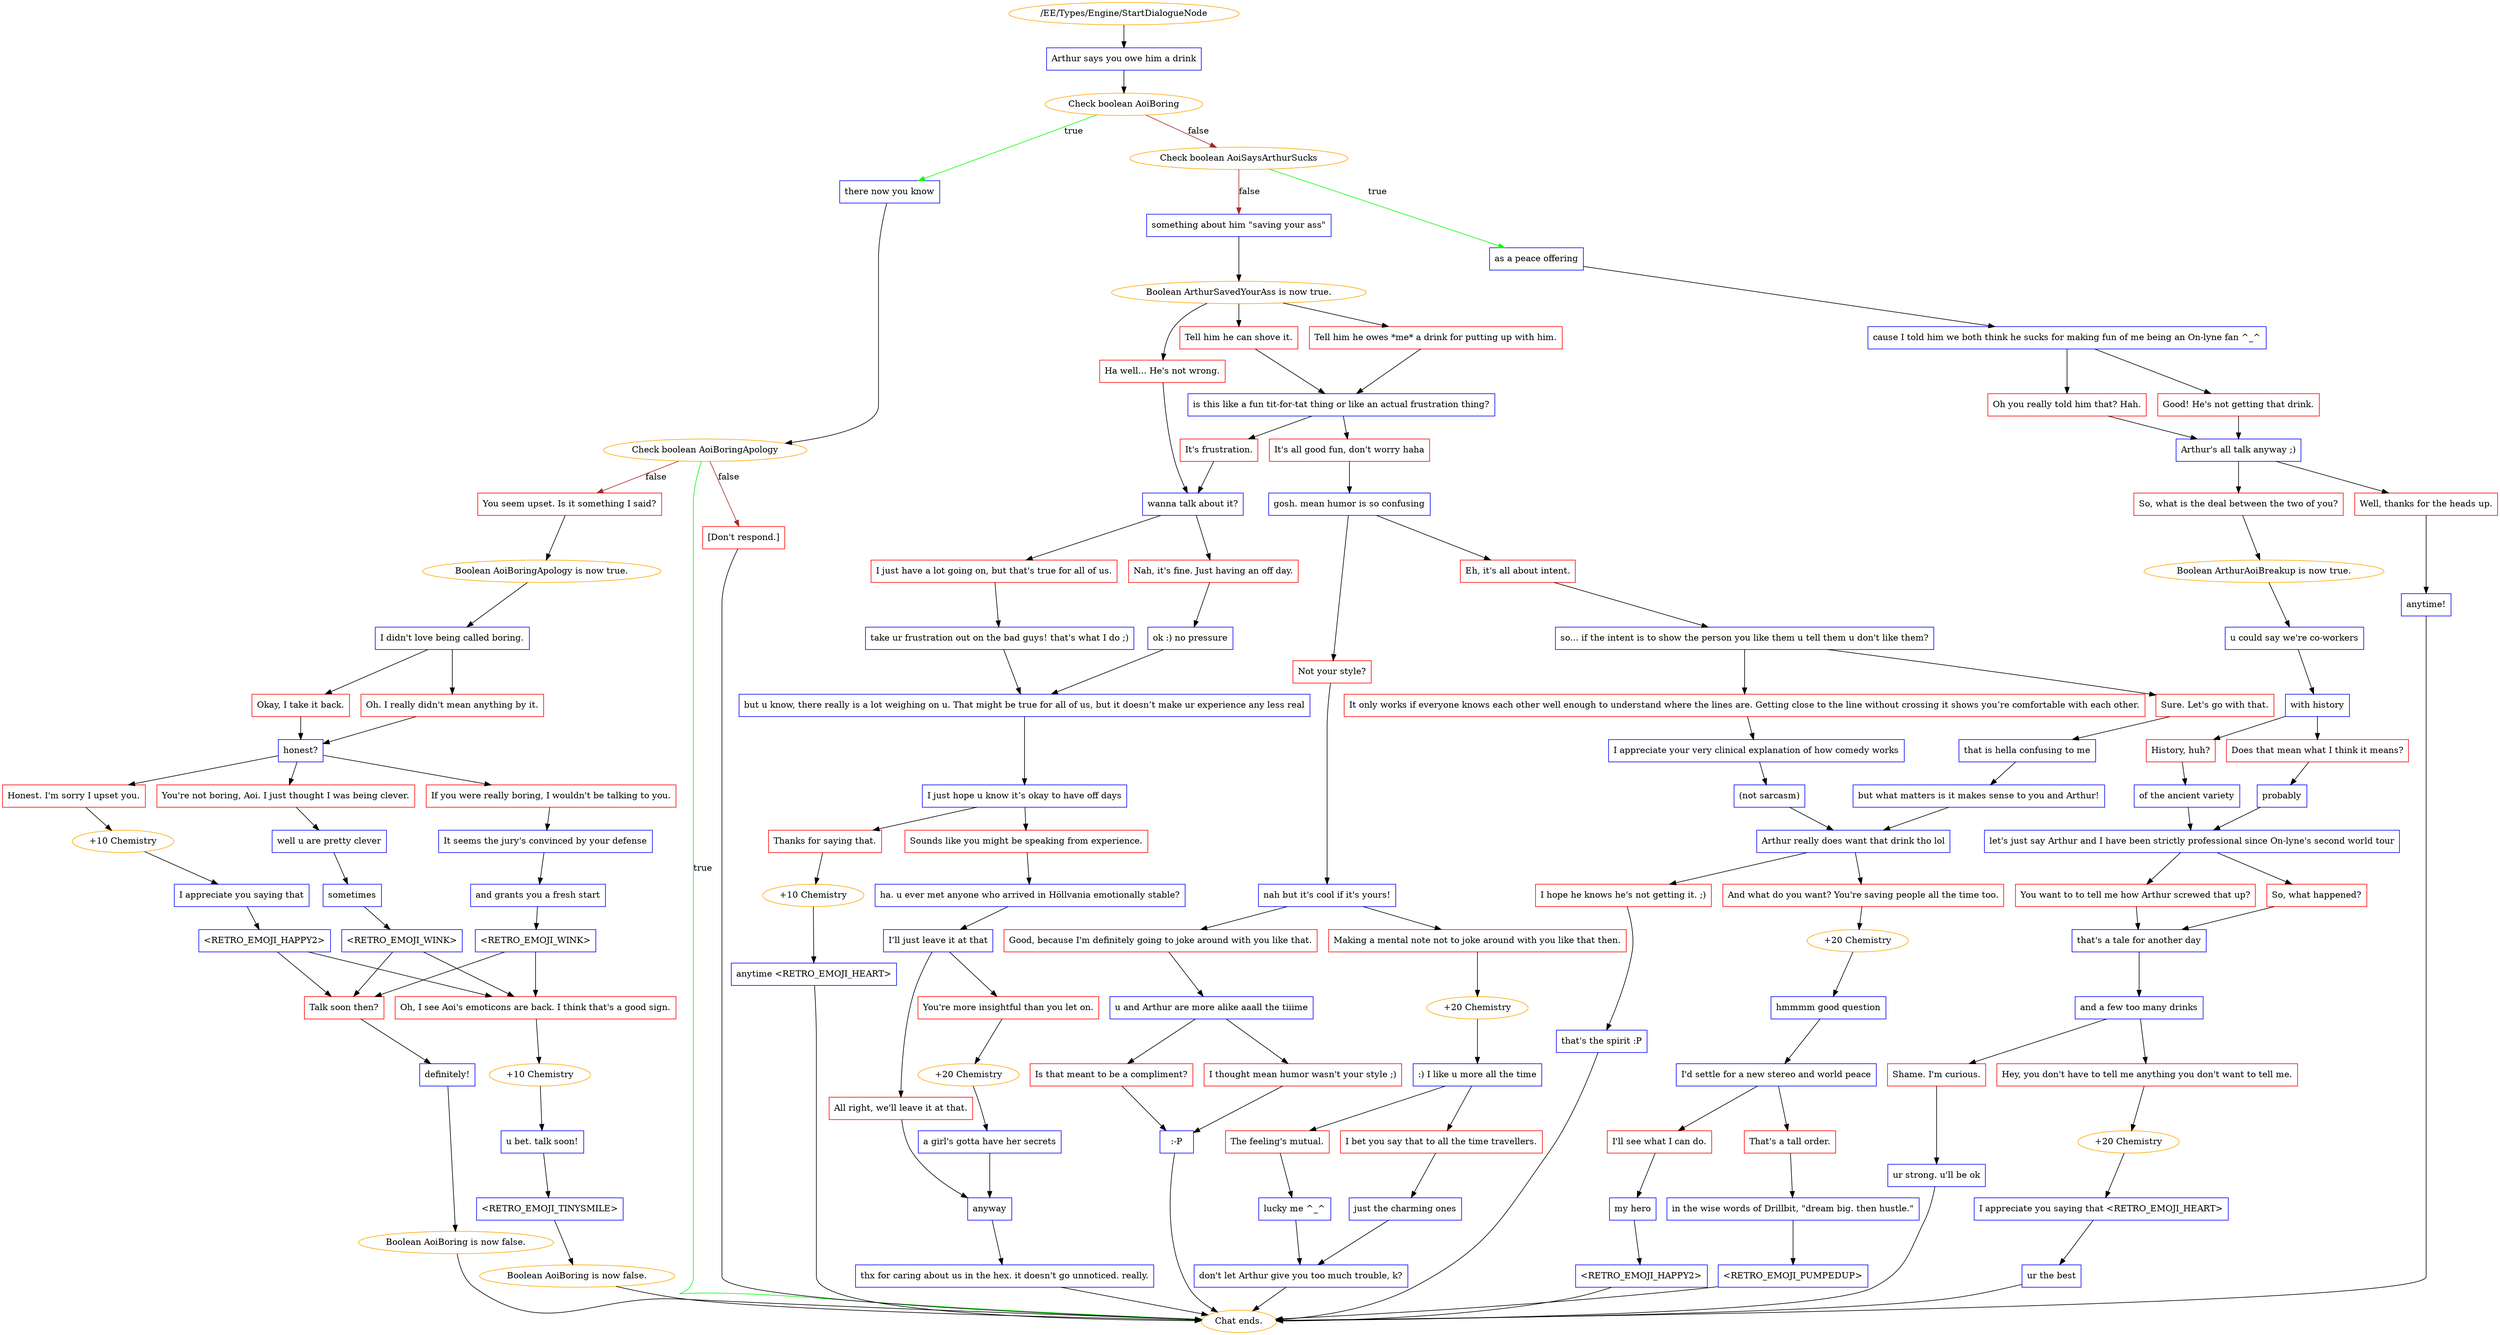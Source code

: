 digraph {
	636 [label="/EE/Types/Engine/StartDialogueNode",color=orange];
		636 -> 656;
	656 [label="Arthur says you owe him a drink",shape=box,color=blue];
		656 -> 658;
	658 [label="Check boolean AoiBoring",color=orange];
		658 -> 642 [label=true,color=green];
		658 -> 672 [label=false,color=brown];
	642 [label="there now you know",shape=box,color=blue];
		642 -> 638;
	672 [label="Check boolean AoiSaysArthurSucks",color=orange];
		672 -> 673 [label=true,color=green];
		672 -> 674 [label=false,color=brown];
	638 [label="Check boolean AoiBoringApology",color=orange];
		638 -> "Chat ends." [label=true,color=green];
		638 -> 648 [label=false,color=brown];
		638 -> 657 [label=false,color=brown];
	673 [label="as a peace offering",shape=box,color=blue];
		673 -> 675;
	674 [label="something about him \"saving your ass\"",shape=box,color=blue];
		674 -> 676;
	"Chat ends." [color=orange];
	648 [label="You seem upset. Is it something I said?",shape=box,color=red];
		648 -> 654;
	657 [label="[Don't respond.]",shape=box,color=red];
		657 -> "Chat ends.";
	675 [label="cause I told him we both think he sucks for making fun of me being an On-lyne fan ^_^",shape=box,color=blue];
		675 -> 677;
		675 -> 678;
	676 [label="Boolean ArthurSavedYourAss is now true.",color=orange];
		676 -> 704;
		676 -> 705;
		676 -> 706;
	654 [label="Boolean AoiBoringApology is now true.",color=orange];
		654 -> 671;
	"Chat ends." [color=orange];
	677 [label="Good! He's not getting that drink.",shape=box,color=red];
		677 -> 679;
	678 [label="Oh you really told him that? Hah.",shape=box,color=red];
		678 -> 679;
	704 [label="Ha well... He's not wrong.",shape=box,color=red];
		704 -> 710;
	705 [label="Tell him he can shove it.",shape=box,color=red];
		705 -> 707;
	706 [label="Tell him he owes *me* a drink for putting up with him.",shape=box,color=red];
		706 -> 707;
	671 [label="I didn't love being called boring.",shape=box,color=blue];
		671 -> 647;
		671 -> 660;
	679 [label="Arthur's all talk anyway ;)",shape=box,color=blue];
		679 -> 681;
		679 -> 682;
	710 [label="wanna talk about it?",shape=box,color=blue];
		710 -> 712;
		710 -> 713;
	707 [label="is this like a fun tit-for-tat thing or like an actual frustration thing?",shape=box,color=blue];
		707 -> 708;
		707 -> 709;
	647 [label="Oh. I really didn't mean anything by it.",shape=box,color=red];
		647 -> 653;
	660 [label="Okay, I take it back.",shape=box,color=red];
		660 -> 653;
	681 [label="Well, thanks for the heads up.",shape=box,color=red];
		681 -> 680;
	682 [label="So, what is the deal between the two of you?",shape=box,color=red];
		682 -> 683;
	712 [label="Nah, it's fine. Just having an off day.",shape=box,color=red];
		712 -> 721;
	713 [label="I just have a lot going on, but that's true for all of us.",shape=box,color=red];
		713 -> 720;
	708 [label="It's frustration.",shape=box,color=red];
		708 -> 710;
	709 [label="It's all good fun, don't worry haha",shape=box,color=red];
		709 -> 711;
	653 [label="honest?",shape=box,color=blue];
		653 -> 646;
		653 -> 644;
		653 -> 667;
	680 [label="anytime!",shape=box,color=blue];
		680 -> "Chat ends.";
	683 [label="Boolean ArthurAoiBreakup is now true.",color=orange];
		683 -> 685;
	721 [label="ok :) no pressure",shape=box,color=blue];
		721 -> 722;
	720 [label="take ur frustration out on the bad guys! that's what I do ;)",shape=box,color=blue];
		720 -> 722;
	711 [label="gosh. mean humor is so confusing",shape=box,color=blue];
		711 -> 714;
		711 -> 715;
	646 [label="Honest. I'm sorry I upset you.",shape=box,color=red];
		646 -> 655;
	644 [label="You're not boring, Aoi. I just thought I was being clever.",shape=box,color=red];
		644 -> 668;
	667 [label="If you were really boring, I wouldn't be talking to you.",shape=box,color=red];
		667 -> 640;
	"Chat ends." [color=orange];
	685 [label="u could say we're co-workers",shape=box,color=blue];
		685 -> 686;
	722 [label="but u know, there really is a lot weighing on u. That might be true for all of us, but it doesn’t make ur experience any less real",shape=box,color=blue];
		722 -> 723;
	714 [label="Not your style?",shape=box,color=red];
		714 -> 716;
	715 [label="Eh, it's all about intent.",shape=box,color=red];
		715 -> 717;
	655 [label="+10 Chemistry",color=orange];
		655 -> 662;
	668 [label="well u are pretty clever",shape=box,color=blue];
		668 -> 663;
	640 [label="It seems the jury's convinced by your defense",shape=box,color=blue];
		640 -> 643;
	686 [label="with history",shape=box,color=blue];
		686 -> 687;
		686 -> 688;
	723 [label="I just hope u know it’s okay to have off days",shape=box,color=blue];
		723 -> 729;
		723 -> 730;
	716 [label="nah but it's cool if it's yours!",shape=box,color=blue];
		716 -> 724;
		716 -> 725;
	717 [label="so... if the intent is to show the person you like them u tell them u don't like them?",shape=box,color=blue];
		717 -> 718;
		717 -> 719;
	662 [label="I appreciate you saying that",shape=box,color=blue];
		662 -> 652;
	663 [label="sometimes",shape=box,color=blue];
		663 -> 651;
	643 [label="and grants you a fresh start",shape=box,color=blue];
		643 -> 670;
	687 [label="Does that mean what I think it means?",shape=box,color=red];
		687 -> 689;
	688 [label="History, huh?",shape=box,color=red];
		688 -> 690;
	729 [label="Thanks for saying that.",shape=box,color=red];
		729 -> 736;
	730 [label="Sounds like you might be speaking from experience.",shape=box,color=red];
		730 -> 738;
	724 [label="Making a mental note not to joke around with you like that then.",shape=box,color=red];
		724 -> 728;
	725 [label="Good, because I'm definitely going to joke around with you like that.",shape=box,color=red];
		725 -> 727;
	718 [label="It only works if everyone knows each other well enough to understand where the lines are. Getting close to the line without crossing it shows you’re comfortable with each other.",shape=box,color=red];
		718 -> 747;
	719 [label="Sure. Let's go with that.",shape=box,color=red];
		719 -> 748;
	652 [label="<RETRO_EMOJI_HAPPY2>",shape=box,color=blue];
		652 -> 645;
		652 -> 661;
	651 [label="<RETRO_EMOJI_WINK>",shape=box,color=blue];
		651 -> 645;
		651 -> 661;
	670 [label="<RETRO_EMOJI_WINK>",shape=box,color=blue];
		670 -> 645;
		670 -> 661;
	689 [label="probably",shape=box,color=blue];
		689 -> 691;
	690 [label="of the ancient variety",shape=box,color=blue];
		690 -> 691;
	736 [label="+10 Chemistry",color=orange];
		736 -> 735;
	738 [label="ha. u ever met anyone who arrived in Höllvania emotionally stable?",shape=box,color=blue];
		738 -> 739;
	728 [label="+20 Chemistry",color=orange];
		728 -> 726;
	727 [label="u and Arthur are more alike aaall the tiiime",shape=box,color=blue];
		727 -> 731;
		727 -> 732;
	747 [label="I appreciate your very clinical explanation of how comedy works",shape=box,color=blue];
		747 -> 749;
	748 [label="that is hella confusing to me",shape=box,color=blue];
		748 -> 751;
	645 [label="Talk soon then?",shape=box,color=red];
		645 -> 641;
	661 [label="Oh, I see Aoi's emoticons are back. I think that's a good sign.",shape=box,color=red];
		661 -> 639;
	691 [label="let's just say Arthur and I have been strictly professional since On-lyne's second world tour",shape=box,color=blue];
		691 -> 692;
		691 -> 693;
	735 [label="anytime <RETRO_EMOJI_HEART>",shape=box,color=blue];
		735 -> "Chat ends.";
	739 [label="I’ll just leave it at that",shape=box,color=blue];
		739 -> 740;
		739 -> 741;
	726 [label=":) I like u more all the time",shape=box,color=blue];
		726 -> 1232;
		726 -> 1233;
	731 [label="Is that meant to be a compliment?",shape=box,color=red];
		731 -> 733;
	732 [label="I thought mean humor wasn't your style ;)",shape=box,color=red];
		732 -> 733;
	749 [label="(not sarcasm)",shape=box,color=blue];
		749 -> 752;
	751 [label="but what matters is it makes sense to you and Arthur!",shape=box,color=blue];
		751 -> 752;
	641 [label="definitely!",shape=box,color=blue];
		641 -> 664;
	639 [label="+10 Chemistry",color=orange];
		639 -> 659;
	692 [label="So, what happened?",shape=box,color=red];
		692 -> 694;
	693 [label="You want to to tell me how Arthur screwed that up?",shape=box,color=red];
		693 -> 694;
	"Chat ends." [color=orange];
	740 [label="You're more insightful than you let on.",shape=box,color=red];
		740 -> 743;
	741 [label="All right, we'll leave it at that.",shape=box,color=red];
		741 -> 744;
	1232 [label="The feeling's mutual.",shape=box,color=red];
		1232 -> 1234;
	1233 [label="I bet you say that to all the time travellers.",shape=box,color=red];
		1233 -> 1235;
	733 [label=":-P",shape=box,color=blue];
		733 -> "Chat ends.";
	752 [label="Arthur really does want that drink tho lol",shape=box,color=blue];
		752 -> 750;
		752 -> 753;
	664 [label="Boolean AoiBoring is now false.",color=orange];
		664 -> "Chat ends.";
	659 [label="u bet. talk soon!",shape=box,color=blue];
		659 -> 649;
	694 [label="that's a tale for another day",shape=box,color=blue];
		694 -> 695;
	743 [label="+20 Chemistry",color=orange];
		743 -> 742;
	744 [label="anyway",shape=box,color=blue];
		744 -> 745;
	1234 [label="lucky me ^_^",shape=box,color=blue];
		1234 -> 1236;
	1235 [label="just the charming ones",shape=box,color=blue];
		1235 -> 1236;
	"Chat ends." [color=orange];
	750 [label="I hope he knows he's not getting it. ;)",shape=box,color=red];
		750 -> 754;
	753 [label="And what do you want? You're saving people all the time too.",shape=box,color=red];
		753 -> 757;
	"Chat ends." [color=orange];
	649 [label="<RETRO_EMOJI_TINYSMILE>",shape=box,color=blue];
		649 -> 650;
	695 [label="and a few too many drinks",shape=box,color=blue];
		695 -> 696;
		695 -> 697;
	742 [label="a girl's gotta have her secrets",shape=box,color=blue];
		742 -> 744;
	745 [label="thx for caring about us in the hex. it doesn't go unnoticed. really.",shape=box,color=blue];
		745 -> "Chat ends.";
	1236 [label="don't let Arthur give you too much trouble, k?",shape=box,color=blue];
		1236 -> "Chat ends.";
	754 [label="that's the spirit :P",shape=box,color=blue];
		754 -> "Chat ends.";
	757 [label="+20 Chemistry",color=orange];
		757 -> 756;
	650 [label="Boolean AoiBoring is now false.",color=orange];
		650 -> "Chat ends.";
	696 [label="Hey, you don't have to tell me anything you don't want to tell me.",shape=box,color=red];
		696 -> 701;
	697 [label="Shame. I'm curious.",shape=box,color=red];
		697 -> 699;
	"Chat ends." [color=orange];
	"Chat ends." [color=orange];
	"Chat ends." [color=orange];
	756 [label="hmmmm good question",shape=box,color=blue];
		756 -> 758;
	"Chat ends." [color=orange];
	701 [label="+20 Chemistry",color=orange];
		701 -> 698;
	699 [label="ur strong. u'll be ok",shape=box,color=blue];
		699 -> "Chat ends.";
	758 [label="I'd settle for a new stereo and world peace",shape=box,color=blue];
		758 -> 759;
		758 -> 760;
	698 [label="I appreciate you saying that <RETRO_EMOJI_HEART>",shape=box,color=blue];
		698 -> 702;
	"Chat ends." [color=orange];
	759 [label="I'll see what I can do.",shape=box,color=red];
		759 -> 761;
	760 [label="That's a tall order.",shape=box,color=red];
		760 -> 762;
	702 [label="ur the best",shape=box,color=blue];
		702 -> "Chat ends.";
	761 [label="my hero",shape=box,color=blue];
		761 -> 763;
	762 [label="in the wise words of Drillbit, \"dream big. then hustle.\"",shape=box,color=blue];
		762 -> 764;
	"Chat ends." [color=orange];
	763 [label="<RETRO_EMOJI_HAPPY2>",shape=box,color=blue];
		763 -> "Chat ends.";
	764 [label="<RETRO_EMOJI_PUMPEDUP>",shape=box,color=blue];
		764 -> "Chat ends.";
	"Chat ends." [color=orange];
	"Chat ends." [color=orange];
}